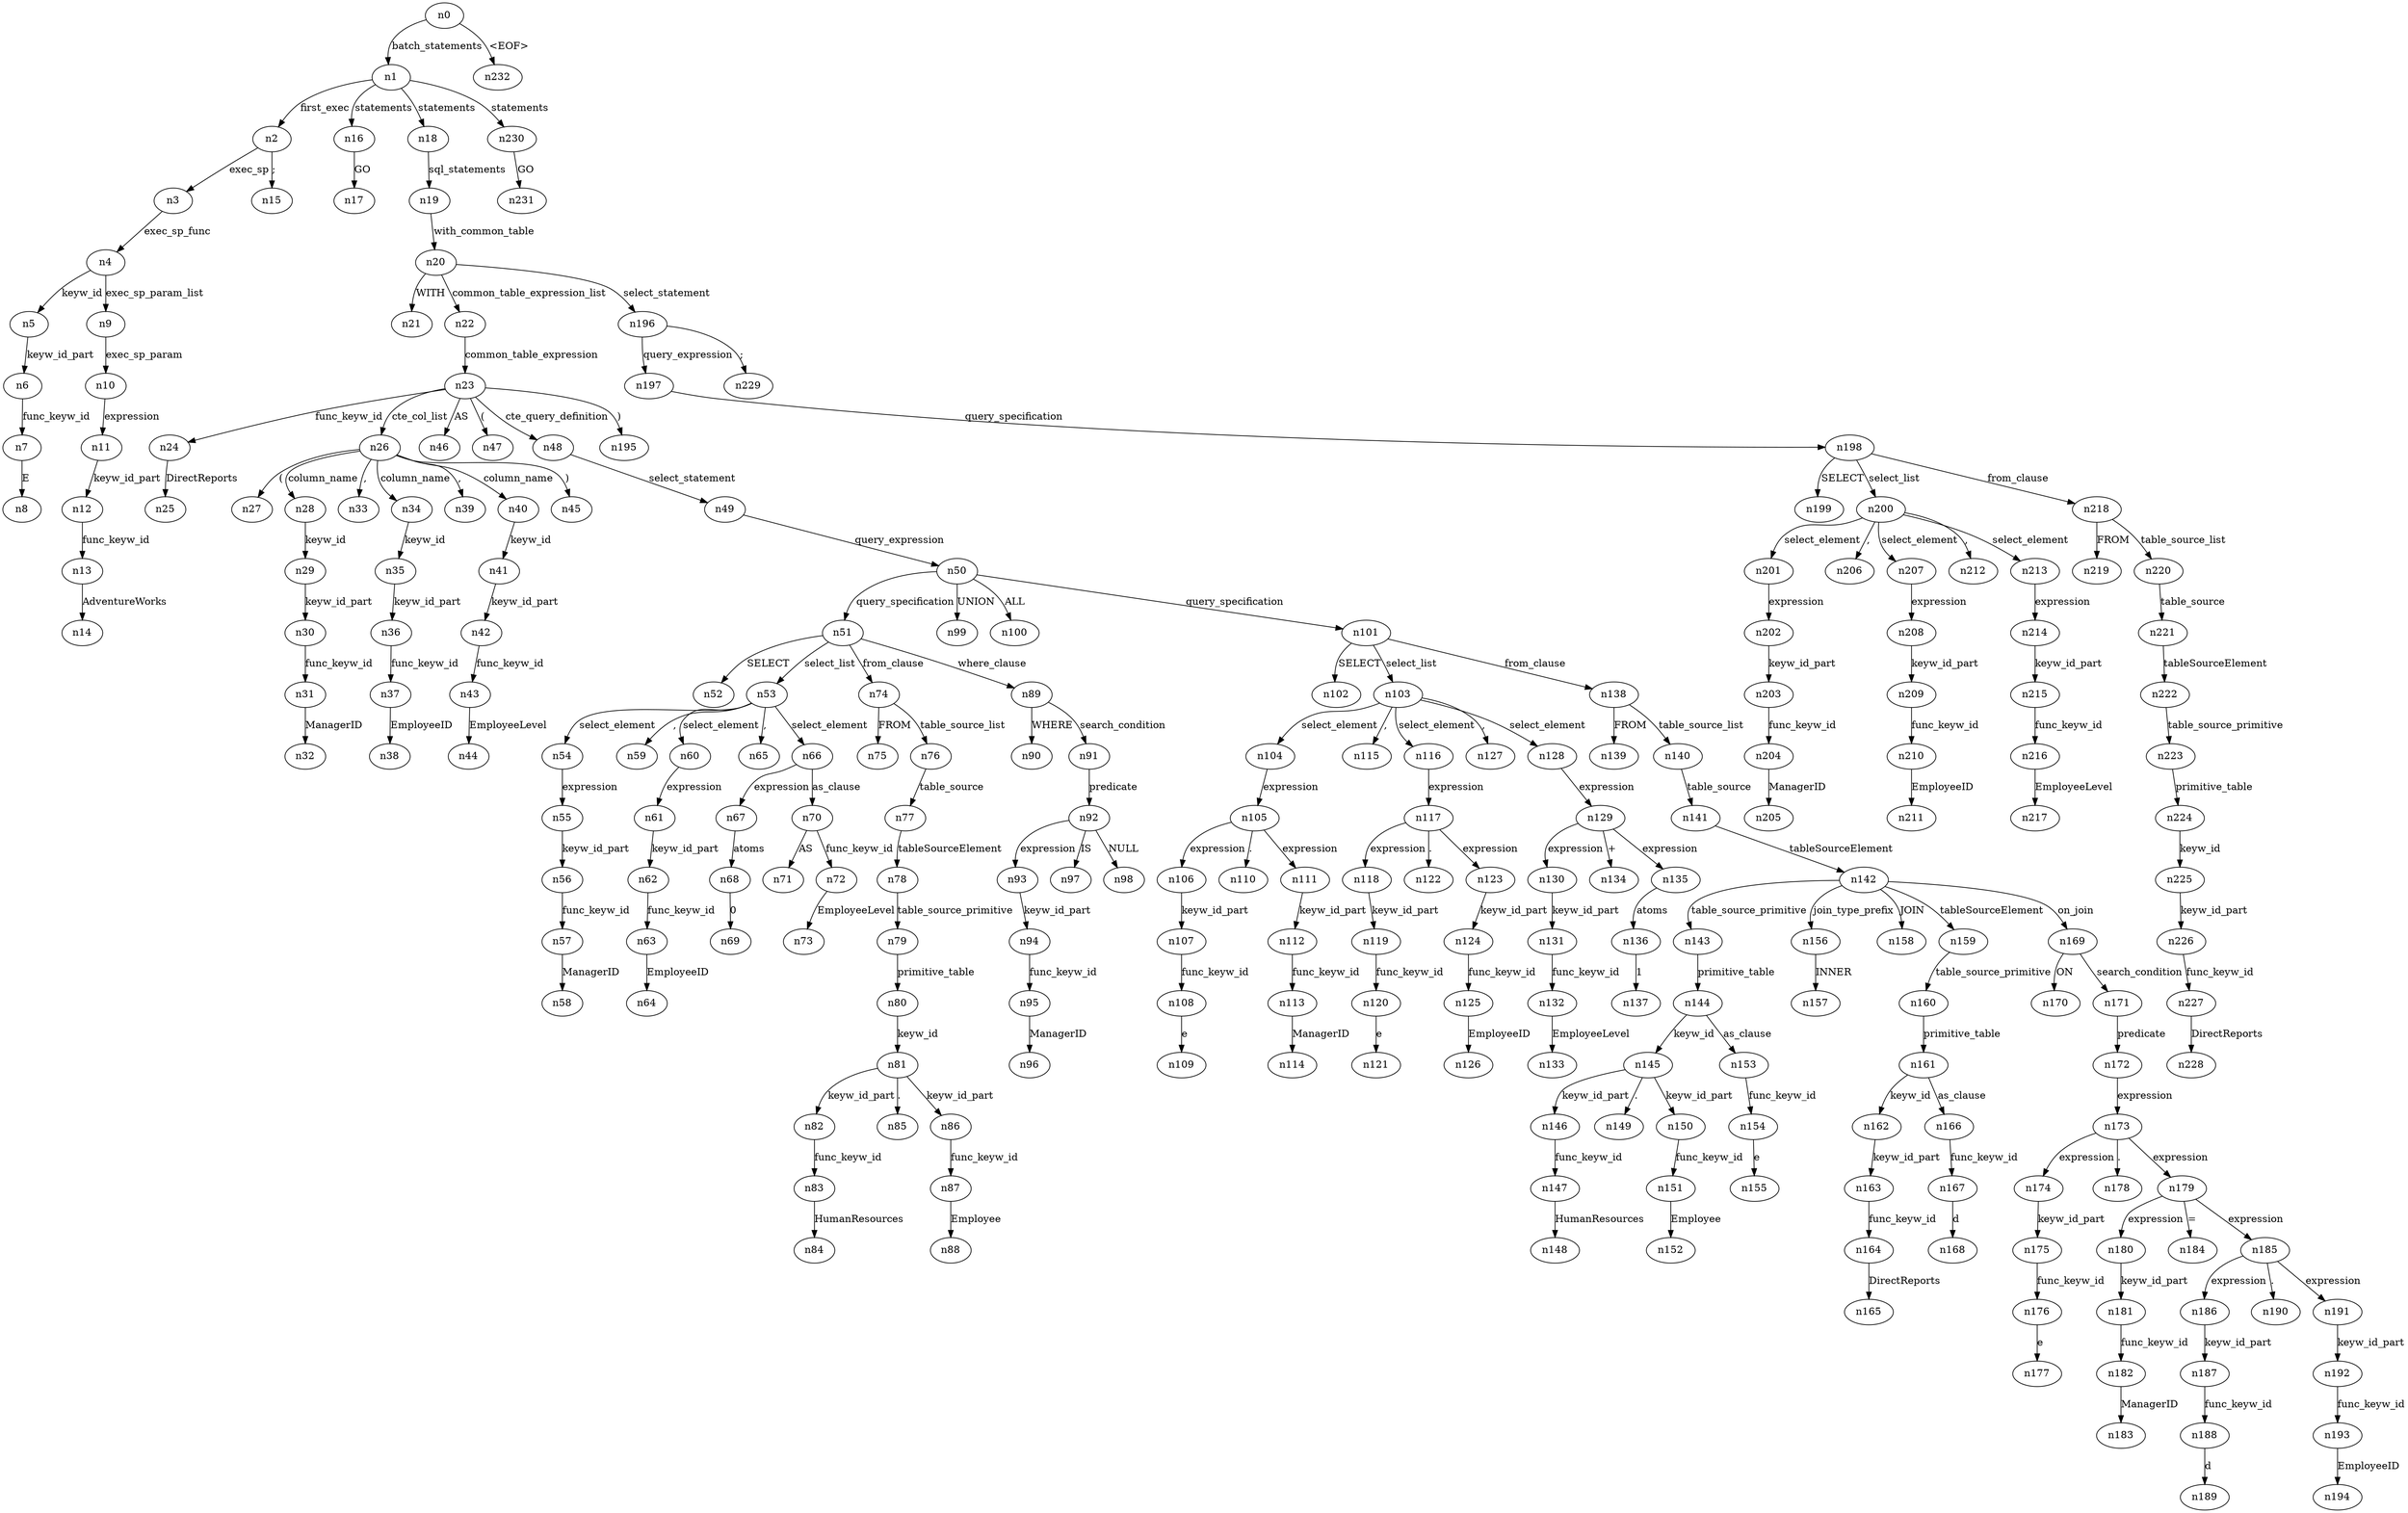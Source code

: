 digraph ParseTree {
  n0 -> n1 [label="batch_statements"];
  n1 -> n2 [label="first_exec"];
  n2 -> n3 [label="exec_sp"];
  n3 -> n4 [label="exec_sp_func"];
  n4 -> n5 [label="keyw_id"];
  n5 -> n6 [label="keyw_id_part"];
  n6 -> n7 [label="func_keyw_id"];
  n7 -> n8 [label="E"];
  n4 -> n9 [label="exec_sp_param_list"];
  n9 -> n10 [label="exec_sp_param"];
  n10 -> n11 [label="expression"];
  n11 -> n12 [label="keyw_id_part"];
  n12 -> n13 [label="func_keyw_id"];
  n13 -> n14 [label="AdventureWorks"];
  n2 -> n15 [label=";"];
  n1 -> n16 [label="statements"];
  n16 -> n17 [label="GO"];
  n1 -> n18 [label="statements"];
  n18 -> n19 [label="sql_statements"];
  n19 -> n20 [label="with_common_table"];
  n20 -> n21 [label="WITH"];
  n20 -> n22 [label="common_table_expression_list"];
  n22 -> n23 [label="common_table_expression"];
  n23 -> n24 [label="func_keyw_id"];
  n24 -> n25 [label="DirectReports"];
  n23 -> n26 [label="cte_col_list"];
  n26 -> n27 [label="("];
  n26 -> n28 [label="column_name"];
  n28 -> n29 [label="keyw_id"];
  n29 -> n30 [label="keyw_id_part"];
  n30 -> n31 [label="func_keyw_id"];
  n31 -> n32 [label="ManagerID"];
  n26 -> n33 [label=","];
  n26 -> n34 [label="column_name"];
  n34 -> n35 [label="keyw_id"];
  n35 -> n36 [label="keyw_id_part"];
  n36 -> n37 [label="func_keyw_id"];
  n37 -> n38 [label="EmployeeID"];
  n26 -> n39 [label=","];
  n26 -> n40 [label="column_name"];
  n40 -> n41 [label="keyw_id"];
  n41 -> n42 [label="keyw_id_part"];
  n42 -> n43 [label="func_keyw_id"];
  n43 -> n44 [label="EmployeeLevel"];
  n26 -> n45 [label=")"];
  n23 -> n46 [label="AS"];
  n23 -> n47 [label="("];
  n23 -> n48 [label="cte_query_definition"];
  n48 -> n49 [label="select_statement"];
  n49 -> n50 [label="query_expression"];
  n50 -> n51 [label="query_specification"];
  n51 -> n52 [label="SELECT"];
  n51 -> n53 [label="select_list"];
  n53 -> n54 [label="select_element"];
  n54 -> n55 [label="expression"];
  n55 -> n56 [label="keyw_id_part"];
  n56 -> n57 [label="func_keyw_id"];
  n57 -> n58 [label="ManagerID"];
  n53 -> n59 [label=","];
  n53 -> n60 [label="select_element"];
  n60 -> n61 [label="expression"];
  n61 -> n62 [label="keyw_id_part"];
  n62 -> n63 [label="func_keyw_id"];
  n63 -> n64 [label="EmployeeID"];
  n53 -> n65 [label=","];
  n53 -> n66 [label="select_element"];
  n66 -> n67 [label="expression"];
  n67 -> n68 [label="atoms"];
  n68 -> n69 [label="0"];
  n66 -> n70 [label="as_clause"];
  n70 -> n71 [label="AS"];
  n70 -> n72 [label="func_keyw_id"];
  n72 -> n73 [label="EmployeeLevel"];
  n51 -> n74 [label="from_clause"];
  n74 -> n75 [label="FROM"];
  n74 -> n76 [label="table_source_list"];
  n76 -> n77 [label="table_source"];
  n77 -> n78 [label="tableSourceElement"];
  n78 -> n79 [label="table_source_primitive"];
  n79 -> n80 [label="primitive_table"];
  n80 -> n81 [label="keyw_id"];
  n81 -> n82 [label="keyw_id_part"];
  n82 -> n83 [label="func_keyw_id"];
  n83 -> n84 [label="HumanResources"];
  n81 -> n85 [label="."];
  n81 -> n86 [label="keyw_id_part"];
  n86 -> n87 [label="func_keyw_id"];
  n87 -> n88 [label="Employee"];
  n51 -> n89 [label="where_clause"];
  n89 -> n90 [label="WHERE"];
  n89 -> n91 [label="search_condition"];
  n91 -> n92 [label="predicate"];
  n92 -> n93 [label="expression"];
  n93 -> n94 [label="keyw_id_part"];
  n94 -> n95 [label="func_keyw_id"];
  n95 -> n96 [label="ManagerID"];
  n92 -> n97 [label="IS"];
  n92 -> n98 [label="NULL"];
  n50 -> n99 [label="UNION"];
  n50 -> n100 [label="ALL"];
  n50 -> n101 [label="query_specification"];
  n101 -> n102 [label="SELECT"];
  n101 -> n103 [label="select_list"];
  n103 -> n104 [label="select_element"];
  n104 -> n105 [label="expression"];
  n105 -> n106 [label="expression"];
  n106 -> n107 [label="keyw_id_part"];
  n107 -> n108 [label="func_keyw_id"];
  n108 -> n109 [label="e"];
  n105 -> n110 [label="."];
  n105 -> n111 [label="expression"];
  n111 -> n112 [label="keyw_id_part"];
  n112 -> n113 [label="func_keyw_id"];
  n113 -> n114 [label="ManagerID"];
  n103 -> n115 [label=","];
  n103 -> n116 [label="select_element"];
  n116 -> n117 [label="expression"];
  n117 -> n118 [label="expression"];
  n118 -> n119 [label="keyw_id_part"];
  n119 -> n120 [label="func_keyw_id"];
  n120 -> n121 [label="e"];
  n117 -> n122 [label="."];
  n117 -> n123 [label="expression"];
  n123 -> n124 [label="keyw_id_part"];
  n124 -> n125 [label="func_keyw_id"];
  n125 -> n126 [label="EmployeeID"];
  n103 -> n127 [label=","];
  n103 -> n128 [label="select_element"];
  n128 -> n129 [label="expression"];
  n129 -> n130 [label="expression"];
  n130 -> n131 [label="keyw_id_part"];
  n131 -> n132 [label="func_keyw_id"];
  n132 -> n133 [label="EmployeeLevel"];
  n129 -> n134 [label="+"];
  n129 -> n135 [label="expression"];
  n135 -> n136 [label="atoms"];
  n136 -> n137 [label="1"];
  n101 -> n138 [label="from_clause"];
  n138 -> n139 [label="FROM"];
  n138 -> n140 [label="table_source_list"];
  n140 -> n141 [label="table_source"];
  n141 -> n142 [label="tableSourceElement"];
  n142 -> n143 [label="table_source_primitive"];
  n143 -> n144 [label="primitive_table"];
  n144 -> n145 [label="keyw_id"];
  n145 -> n146 [label="keyw_id_part"];
  n146 -> n147 [label="func_keyw_id"];
  n147 -> n148 [label="HumanResources"];
  n145 -> n149 [label="."];
  n145 -> n150 [label="keyw_id_part"];
  n150 -> n151 [label="func_keyw_id"];
  n151 -> n152 [label="Employee"];
  n144 -> n153 [label="as_clause"];
  n153 -> n154 [label="func_keyw_id"];
  n154 -> n155 [label="e"];
  n142 -> n156 [label="join_type_prefix"];
  n156 -> n157 [label="INNER"];
  n142 -> n158 [label="JOIN"];
  n142 -> n159 [label="tableSourceElement"];
  n159 -> n160 [label="table_source_primitive"];
  n160 -> n161 [label="primitive_table"];
  n161 -> n162 [label="keyw_id"];
  n162 -> n163 [label="keyw_id_part"];
  n163 -> n164 [label="func_keyw_id"];
  n164 -> n165 [label="DirectReports"];
  n161 -> n166 [label="as_clause"];
  n166 -> n167 [label="func_keyw_id"];
  n167 -> n168 [label="d"];
  n142 -> n169 [label="on_join"];
  n169 -> n170 [label="ON"];
  n169 -> n171 [label="search_condition"];
  n171 -> n172 [label="predicate"];
  n172 -> n173 [label="expression"];
  n173 -> n174 [label="expression"];
  n174 -> n175 [label="keyw_id_part"];
  n175 -> n176 [label="func_keyw_id"];
  n176 -> n177 [label="e"];
  n173 -> n178 [label="."];
  n173 -> n179 [label="expression"];
  n179 -> n180 [label="expression"];
  n180 -> n181 [label="keyw_id_part"];
  n181 -> n182 [label="func_keyw_id"];
  n182 -> n183 [label="ManagerID"];
  n179 -> n184 [label="="];
  n179 -> n185 [label="expression"];
  n185 -> n186 [label="expression"];
  n186 -> n187 [label="keyw_id_part"];
  n187 -> n188 [label="func_keyw_id"];
  n188 -> n189 [label="d"];
  n185 -> n190 [label="."];
  n185 -> n191 [label="expression"];
  n191 -> n192 [label="keyw_id_part"];
  n192 -> n193 [label="func_keyw_id"];
  n193 -> n194 [label="EmployeeID"];
  n23 -> n195 [label=")"];
  n20 -> n196 [label="select_statement"];
  n196 -> n197 [label="query_expression"];
  n197 -> n198 [label="query_specification"];
  n198 -> n199 [label="SELECT"];
  n198 -> n200 [label="select_list"];
  n200 -> n201 [label="select_element"];
  n201 -> n202 [label="expression"];
  n202 -> n203 [label="keyw_id_part"];
  n203 -> n204 [label="func_keyw_id"];
  n204 -> n205 [label="ManagerID"];
  n200 -> n206 [label=","];
  n200 -> n207 [label="select_element"];
  n207 -> n208 [label="expression"];
  n208 -> n209 [label="keyw_id_part"];
  n209 -> n210 [label="func_keyw_id"];
  n210 -> n211 [label="EmployeeID"];
  n200 -> n212 [label=","];
  n200 -> n213 [label="select_element"];
  n213 -> n214 [label="expression"];
  n214 -> n215 [label="keyw_id_part"];
  n215 -> n216 [label="func_keyw_id"];
  n216 -> n217 [label="EmployeeLevel"];
  n198 -> n218 [label="from_clause"];
  n218 -> n219 [label="FROM"];
  n218 -> n220 [label="table_source_list"];
  n220 -> n221 [label="table_source"];
  n221 -> n222 [label="tableSourceElement"];
  n222 -> n223 [label="table_source_primitive"];
  n223 -> n224 [label="primitive_table"];
  n224 -> n225 [label="keyw_id"];
  n225 -> n226 [label="keyw_id_part"];
  n226 -> n227 [label="func_keyw_id"];
  n227 -> n228 [label="DirectReports"];
  n196 -> n229 [label=";"];
  n1 -> n230 [label="statements"];
  n230 -> n231 [label="GO"];
  n0 -> n232 [label="<EOF>"];
}